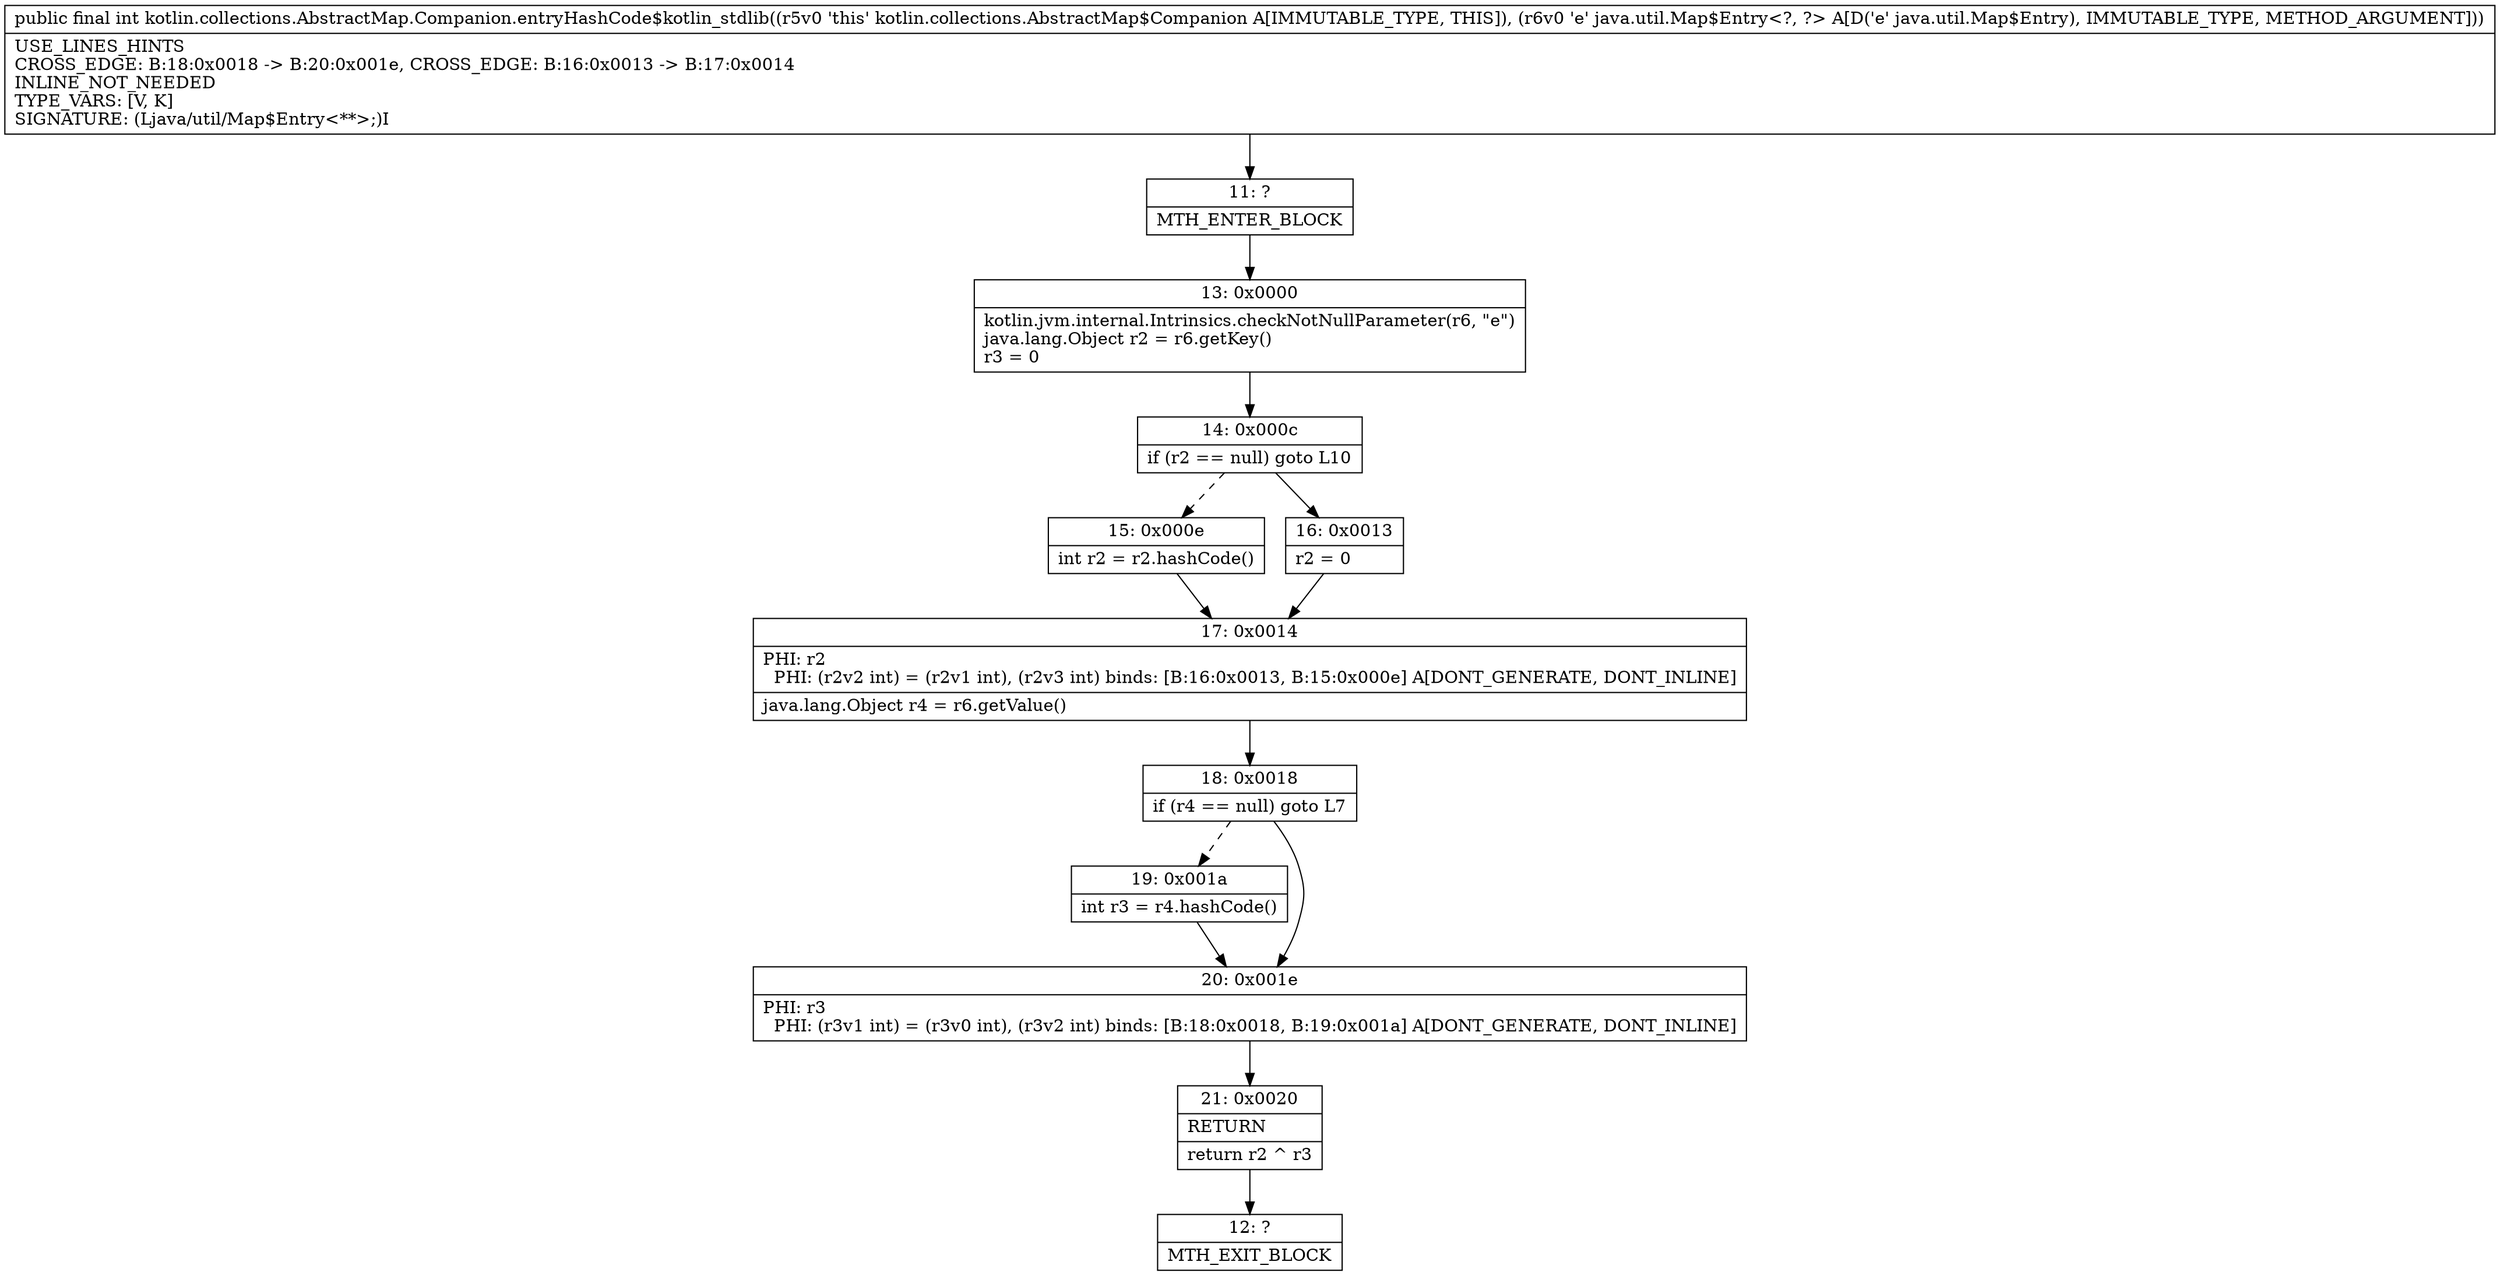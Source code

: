 digraph "CFG forkotlin.collections.AbstractMap.Companion.entryHashCode$kotlin_stdlib(Ljava\/util\/Map$Entry;)I" {
Node_11 [shape=record,label="{11\:\ ?|MTH_ENTER_BLOCK\l}"];
Node_13 [shape=record,label="{13\:\ 0x0000|kotlin.jvm.internal.Intrinsics.checkNotNullParameter(r6, \"e\")\ljava.lang.Object r2 = r6.getKey()\lr3 = 0\l}"];
Node_14 [shape=record,label="{14\:\ 0x000c|if (r2 == null) goto L10\l}"];
Node_15 [shape=record,label="{15\:\ 0x000e|int r2 = r2.hashCode()\l}"];
Node_17 [shape=record,label="{17\:\ 0x0014|PHI: r2 \l  PHI: (r2v2 int) = (r2v1 int), (r2v3 int) binds: [B:16:0x0013, B:15:0x000e] A[DONT_GENERATE, DONT_INLINE]\l|java.lang.Object r4 = r6.getValue()\l}"];
Node_18 [shape=record,label="{18\:\ 0x0018|if (r4 == null) goto L7\l}"];
Node_19 [shape=record,label="{19\:\ 0x001a|int r3 = r4.hashCode()\l}"];
Node_20 [shape=record,label="{20\:\ 0x001e|PHI: r3 \l  PHI: (r3v1 int) = (r3v0 int), (r3v2 int) binds: [B:18:0x0018, B:19:0x001a] A[DONT_GENERATE, DONT_INLINE]\l}"];
Node_21 [shape=record,label="{21\:\ 0x0020|RETURN\l|return r2 ^ r3\l}"];
Node_12 [shape=record,label="{12\:\ ?|MTH_EXIT_BLOCK\l}"];
Node_16 [shape=record,label="{16\:\ 0x0013|r2 = 0\l}"];
MethodNode[shape=record,label="{public final int kotlin.collections.AbstractMap.Companion.entryHashCode$kotlin_stdlib((r5v0 'this' kotlin.collections.AbstractMap$Companion A[IMMUTABLE_TYPE, THIS]), (r6v0 'e' java.util.Map$Entry\<?, ?\> A[D('e' java.util.Map$Entry), IMMUTABLE_TYPE, METHOD_ARGUMENT]))  | USE_LINES_HINTS\lCROSS_EDGE: B:18:0x0018 \-\> B:20:0x001e, CROSS_EDGE: B:16:0x0013 \-\> B:17:0x0014\lINLINE_NOT_NEEDED\lTYPE_VARS: [V, K]\lSIGNATURE: (Ljava\/util\/Map$Entry\<**\>;)I\l}"];
MethodNode -> Node_11;Node_11 -> Node_13;
Node_13 -> Node_14;
Node_14 -> Node_15[style=dashed];
Node_14 -> Node_16;
Node_15 -> Node_17;
Node_17 -> Node_18;
Node_18 -> Node_19[style=dashed];
Node_18 -> Node_20;
Node_19 -> Node_20;
Node_20 -> Node_21;
Node_21 -> Node_12;
Node_16 -> Node_17;
}

